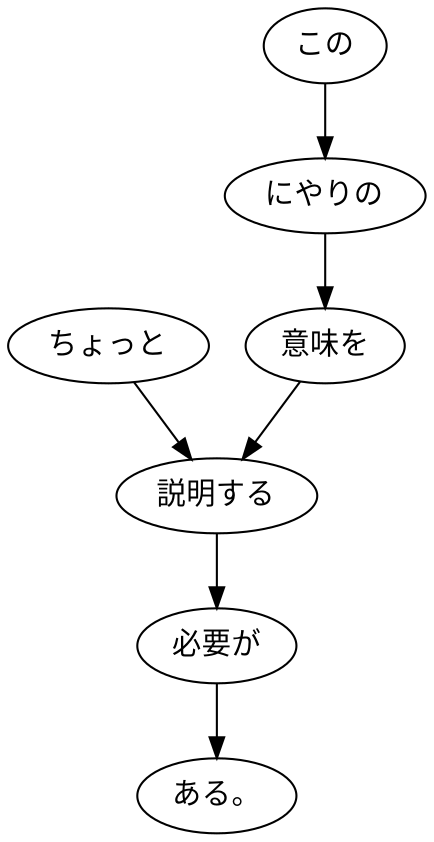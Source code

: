 digraph graph5006 {
	node0 [label="ちょっと"];
	node1 [label="この"];
	node2 [label="にやりの"];
	node3 [label="意味を"];
	node4 [label="説明する"];
	node5 [label="必要が"];
	node6 [label="ある。"];
	node0 -> node4;
	node1 -> node2;
	node2 -> node3;
	node3 -> node4;
	node4 -> node5;
	node5 -> node6;
}
